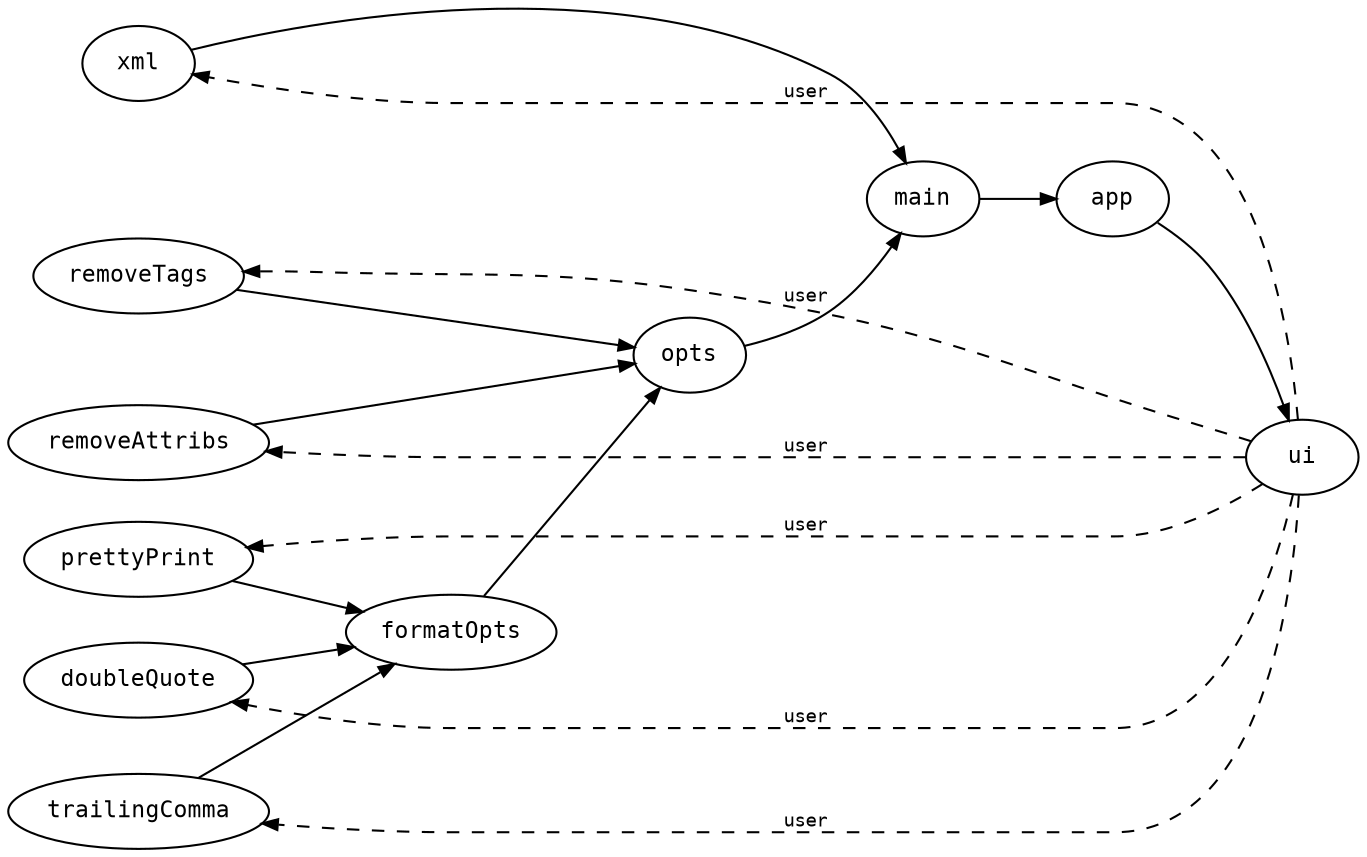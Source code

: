 digraph g {
    rankdir=LR;
    node[fontname="Inconsolata", fontsize="11"];
    edge[arrowsize="0.75", fontname="Inconsolata", fontsize="9"];

    rank=same {
        prettyPrint;
        doubleQuote;
        trailingComma;
        removeTags;
        removeAttribs;
        xml;
    }

    prettyPrint -> formatOpts;
    doubleQuote -> formatOpts;
    trailingComma -> formatOpts;

    removeTags -> opts;
    removeAttribs -> opts;
    formatOpts -> opts;

    xml -> main;
    opts -> main;

    main -> app -> ui;

    ui -> xml[label="user", style=dashed];
    ui -> prettyPrint[label="user", style=dashed];
    ui -> doubleQuote[label="user", style=dashed];
    ui -> trailingComma[label="user", style=dashed];
    ui -> removeTags[label="user", style=dashed];
    ui -> removeAttribs[label="user", style=dashed];
}